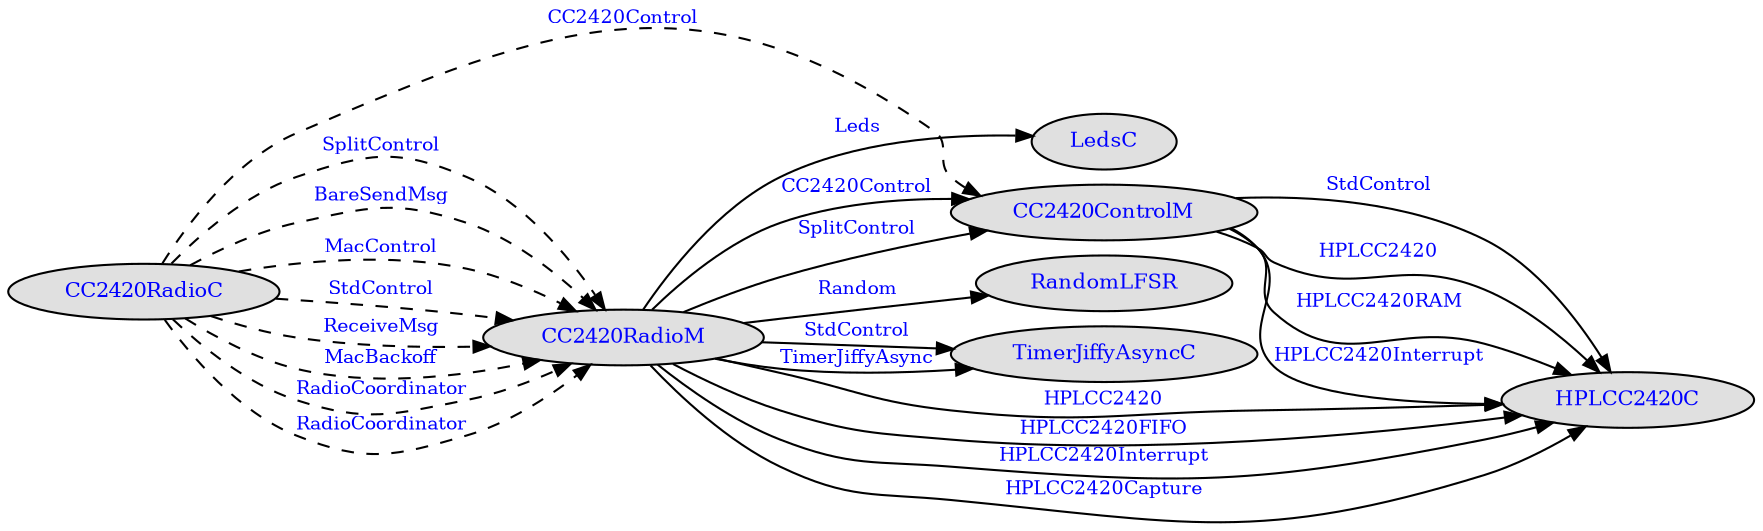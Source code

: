 digraph "CC2420RadioC_if" {
    rankdir=LR;
    ratio=compress;
    margin="0,0";
    ranksep=0.0005; 
    nodesep=0.1; 
    node [shape=ellipse style=filled fillcolor="#e0e0e0"];
    node [fontsize=10 height=.1 width=.1];
    edge [fontsize=9 arrowsize=.8];
    node [fontcolor=blue];
    edge [fontcolor=blue];

    CC2420RadioC [URL="tos.lib.CC2420Radio.CC2420RadioC.nc.html"];
    CC2420RadioM [URL="tos.lib.CC2420Radio.CC2420RadioM.nc.html"];
    CC2420RadioC -> CC2420RadioM [ style=dashed label="SplitControl" URL="tos.interfaces.SplitControl.nc.html" ];
    CC2420RadioC [URL="tos.lib.CC2420Radio.CC2420RadioC.nc.html"];
    CC2420RadioM [URL="tos.lib.CC2420Radio.CC2420RadioM.nc.html"];
    CC2420RadioC -> CC2420RadioM [ style=dashed label="BareSendMsg" URL="tos.interfaces.BareSendMsg.nc.html" ];
    CC2420RadioC [URL="tos.lib.CC2420Radio.CC2420RadioC.nc.html"];
    CC2420RadioM [URL="tos.lib.CC2420Radio.CC2420RadioM.nc.html"];
    CC2420RadioC -> CC2420RadioM [ style=dashed label="MacControl" URL="tos.lib.CC2420Radio.MacControl.nc.html" ];
    CC2420RadioC [URL="tos.lib.CC2420Radio.CC2420RadioC.nc.html"];
    CC2420RadioM [URL="tos.lib.CC2420Radio.CC2420RadioM.nc.html"];
    CC2420RadioC -> CC2420RadioM [ style=dashed label="StdControl" URL="tos.interfaces.StdControl.nc.html" ];
    CC2420RadioC [URL="tos.lib.CC2420Radio.CC2420RadioC.nc.html"];
    CC2420ControlM [URL="tos.lib.CC2420Radio.CC2420ControlM.nc.html"];
    CC2420RadioC -> CC2420ControlM [ style=dashed label="CC2420Control" URL="tos.lib.CC2420Radio.CC2420Control.nc.html" ];
    CC2420RadioC [URL="tos.lib.CC2420Radio.CC2420RadioC.nc.html"];
    CC2420RadioM [URL="tos.lib.CC2420Radio.CC2420RadioM.nc.html"];
    CC2420RadioC -> CC2420RadioM [ style=dashed label="ReceiveMsg" URL="tos.interfaces.ReceiveMsg.nc.html" ];
    CC2420RadioC [URL="tos.lib.CC2420Radio.CC2420RadioC.nc.html"];
    CC2420RadioM [URL="tos.lib.CC2420Radio.CC2420RadioM.nc.html"];
    CC2420RadioC -> CC2420RadioM [ style=dashed label="MacBackoff" URL="tos.lib.CC2420Radio.MacBackoff.nc.html" ];
    CC2420RadioC [URL="tos.lib.CC2420Radio.CC2420RadioC.nc.html"];
    CC2420RadioM [URL="tos.lib.CC2420Radio.CC2420RadioM.nc.html"];
    CC2420RadioC -> CC2420RadioM [ style=dashed label="RadioCoordinator" URL="tos.interfaces.RadioCoordinator.nc.html" ];
    CC2420RadioC [URL="tos.lib.CC2420Radio.CC2420RadioC.nc.html"];
    CC2420RadioM [URL="tos.lib.CC2420Radio.CC2420RadioM.nc.html"];
    CC2420RadioC -> CC2420RadioM [ style=dashed label="RadioCoordinator" URL="tos.interfaces.RadioCoordinator.nc.html" ];
    CC2420RadioM [URL="tos.lib.CC2420Radio.CC2420RadioM.nc.html"];
    CC2420ControlM [URL="tos.lib.CC2420Radio.CC2420ControlM.nc.html"];
    CC2420RadioM -> CC2420ControlM [ label="SplitControl" URL="tos.interfaces.SplitControl.nc.html" ];
    CC2420RadioM [URL="tos.lib.CC2420Radio.CC2420RadioM.nc.html"];
    CC2420ControlM [URL="tos.lib.CC2420Radio.CC2420ControlM.nc.html"];
    CC2420RadioM -> CC2420ControlM [ label="CC2420Control" URL="tos.lib.CC2420Radio.CC2420Control.nc.html" ];
    CC2420RadioM [URL="tos.lib.CC2420Radio.CC2420RadioM.nc.html"];
    RandomLFSR [URL="tos.system.RandomLFSR.nc.html"];
    CC2420RadioM -> RandomLFSR [ label="Random" URL="tos.interfaces.Random.nc.html" ];
    CC2420RadioM [URL="tos.lib.CC2420Radio.CC2420RadioM.nc.html"];
    TimerJiffyAsyncC [URL="tos.platform.micaz.TimerJiffyAsyncC.nc.html"];
    CC2420RadioM -> TimerJiffyAsyncC [ label="StdControl" URL="tos.interfaces.StdControl.nc.html" ];
    CC2420RadioM [URL="tos.lib.CC2420Radio.CC2420RadioM.nc.html"];
    TimerJiffyAsyncC [URL="tos.platform.micaz.TimerJiffyAsyncC.nc.html"];
    CC2420RadioM -> TimerJiffyAsyncC [ label="TimerJiffyAsync" URL="tos.lib.CC2420Radio.TimerJiffyAsync.nc.html" ];
    CC2420RadioM [URL="tos.lib.CC2420Radio.CC2420RadioM.nc.html"];
    HPLCC2420C [URL="tos.platform.micaz.HPLCC2420C.nc.html"];
    CC2420RadioM -> HPLCC2420C [ label="HPLCC2420" URL="tos.lib.CC2420Radio.HPLCC2420.nc.html" ];
    CC2420RadioM [URL="tos.lib.CC2420Radio.CC2420RadioM.nc.html"];
    HPLCC2420C [URL="tos.platform.micaz.HPLCC2420C.nc.html"];
    CC2420RadioM -> HPLCC2420C [ label="HPLCC2420FIFO" URL="tos.lib.CC2420Radio.HPLCC2420FIFO.nc.html" ];
    CC2420RadioM [URL="tos.lib.CC2420Radio.CC2420RadioM.nc.html"];
    HPLCC2420C [URL="tos.platform.micaz.HPLCC2420C.nc.html"];
    CC2420RadioM -> HPLCC2420C [ label="HPLCC2420Interrupt" URL="tos.lib.CC2420Radio.HPLCC2420Interrupt.nc.html" ];
    CC2420RadioM [URL="tos.lib.CC2420Radio.CC2420RadioM.nc.html"];
    HPLCC2420C [URL="tos.platform.micaz.HPLCC2420C.nc.html"];
    CC2420RadioM -> HPLCC2420C [ label="HPLCC2420Capture" URL="tos.lib.CC2420Radio.HPLCC2420Capture.nc.html" ];
    CC2420ControlM [URL="tos.lib.CC2420Radio.CC2420ControlM.nc.html"];
    HPLCC2420C [URL="tos.platform.micaz.HPLCC2420C.nc.html"];
    CC2420ControlM -> HPLCC2420C [ label="StdControl" URL="tos.interfaces.StdControl.nc.html" ];
    CC2420ControlM [URL="tos.lib.CC2420Radio.CC2420ControlM.nc.html"];
    HPLCC2420C [URL="tos.platform.micaz.HPLCC2420C.nc.html"];
    CC2420ControlM -> HPLCC2420C [ label="HPLCC2420" URL="tos.lib.CC2420Radio.HPLCC2420.nc.html" ];
    CC2420ControlM [URL="tos.lib.CC2420Radio.CC2420ControlM.nc.html"];
    HPLCC2420C [URL="tos.platform.micaz.HPLCC2420C.nc.html"];
    CC2420ControlM -> HPLCC2420C [ label="HPLCC2420RAM" URL="tos.lib.CC2420Radio.HPLCC2420RAM.nc.html" ];
    CC2420ControlM [URL="tos.lib.CC2420Radio.CC2420ControlM.nc.html"];
    HPLCC2420C [URL="tos.platform.micaz.HPLCC2420C.nc.html"];
    CC2420ControlM -> HPLCC2420C [ label="HPLCC2420Interrupt" URL="tos.lib.CC2420Radio.HPLCC2420Interrupt.nc.html" ];
    CC2420RadioM [URL="tos.lib.CC2420Radio.CC2420RadioM.nc.html"];
    LedsC [URL="tos.system.LedsC.nc.html"];
    CC2420RadioM -> LedsC [ label="Leds" URL="tos.interfaces.Leds.nc.html" ];
}
